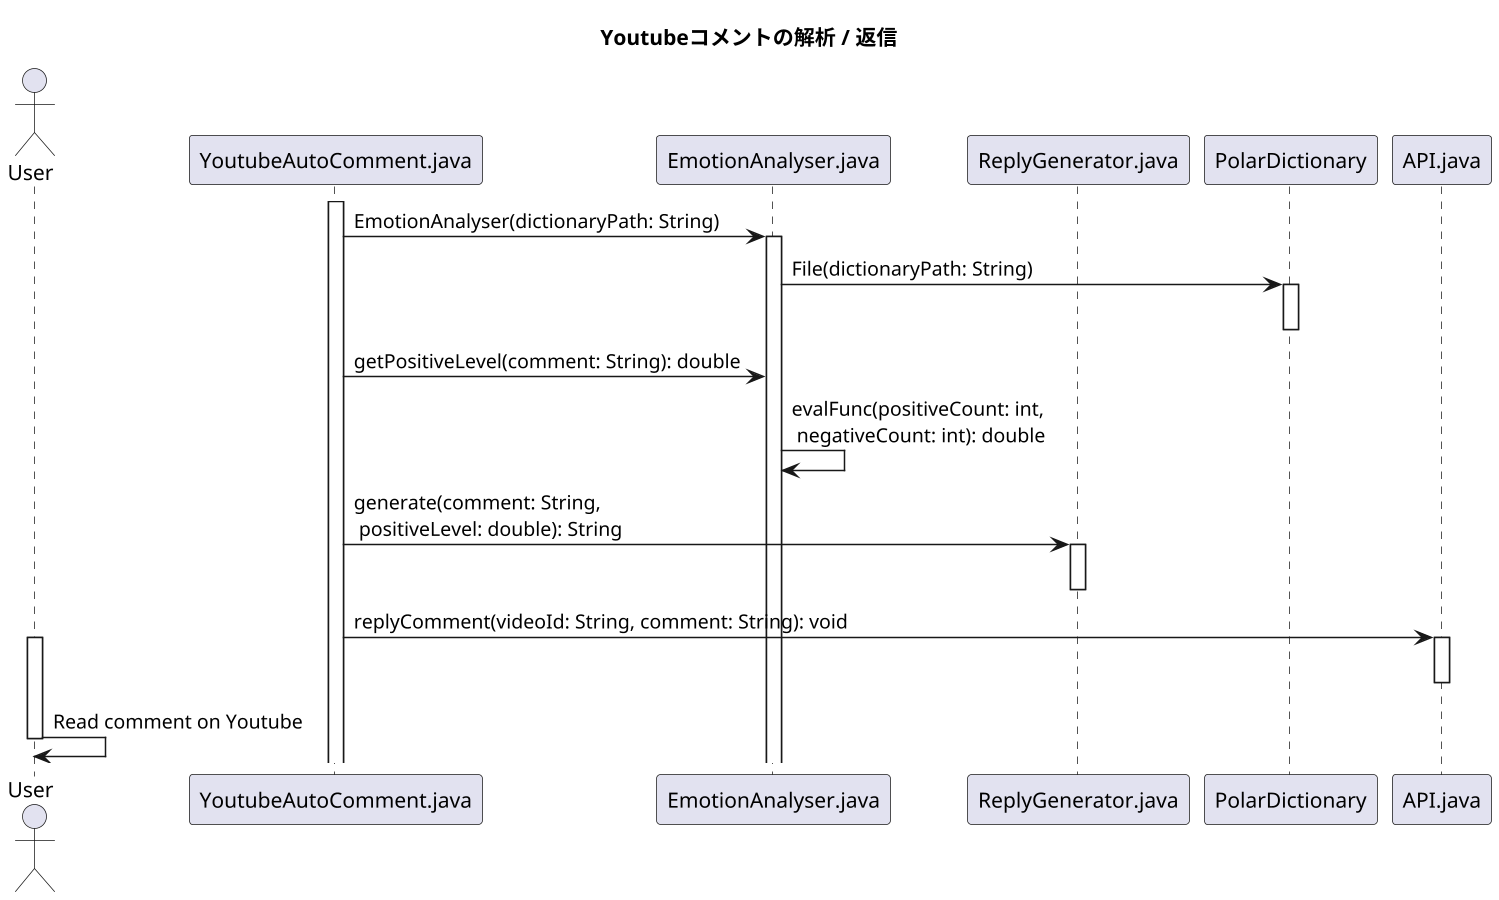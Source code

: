 ' @file      YoutubeAutoComment_SequenceDiagram_CommentAnalyser.pu
' @brief     高度情報演習2B プロジェクト計画書のシーケンス図の出力用ファイル（コメント解析パート）
' @note      java -jar plantuml.jar -graphvizdot C:\Graphviz\bin\dot.exe -charset UTF-8 .\*.pu
' @auther    AL18036 Kataoka Nagi
' @date      2020-12-17 00:28:23
' $Version   1.0
' $Revision  1.0
' @par       変更点：新規作成
' @par       getCommentSurfaceList() の用途がよくわからなかった
' @see       https://qiita.com/opengl-8080/items/98c510b8ca060bdd2ea3

''''''''''''''''''''''''''''''''''''''''''''''''''''''''''''''''''''''''''''''''

@startuml out/SequenceDiagram_CommentAnalyser.png
scale 1.5
skinparam DefaultFontName メイリオ
' 可視性の変更
skinparam classAttributeIconSize 0

''''''''''''''''''''''''''''''''''''''''''''''''''

title
**Youtubeコメントの解析 / 返信**
end title

''''''''''''''''''''''''''''''''''''''''''''''''''''''''''''''''''''''''''''''''

actor User
participant YoutubeAutoComment.java
participant EmotionAnalyser.java
participant ReplyGenerator.java
participant PolarDictionary
participant API.java

''''''''''''''''''''''''''''''''''''''''''''''''''''''''''''''''''''''''''''''''
activate YoutubeAutoComment.java
YoutubeAutoComment.java -> EmotionAnalyser.java: EmotionAnalyser(dictionaryPath: String)
activate EmotionAnalyser.java

EmotionAnalyser.java -> PolarDictionary: File(dictionaryPath: String)
activate PolarDictionary
deactivate PolarDictionary

''''''''''''''''''''''''''''''''''''''''''''''''''

YoutubeAutoComment.java -> EmotionAnalyser.java: getPositiveLevel(comment: String): double
EmotionAnalyser.java -> EmotionAnalyser.java: evalFunc(positiveCount: int,\n negativeCount: int): double

''''''''''''''''''''''''''''''''''''''''''''''''''

YoutubeAutoComment.java -> ReplyGenerator.java: generate(comment: String,\n positiveLevel: double): String
activate ReplyGenerator.java
deactivate ReplyGenerator.java

''''''''''''''''''''''''''''''''''''''''''''''''''

' でっちあげコメント
YoutubeAutoComment.java -> API.java: replyComment(videoId: String, comment: String): void
activate API.java
deactivate API.java

''''''''''''''''''''''''''''''''''''''''''''''''''

activate User
User -> User: Read comment on Youtube
deactivate User

@enduml
